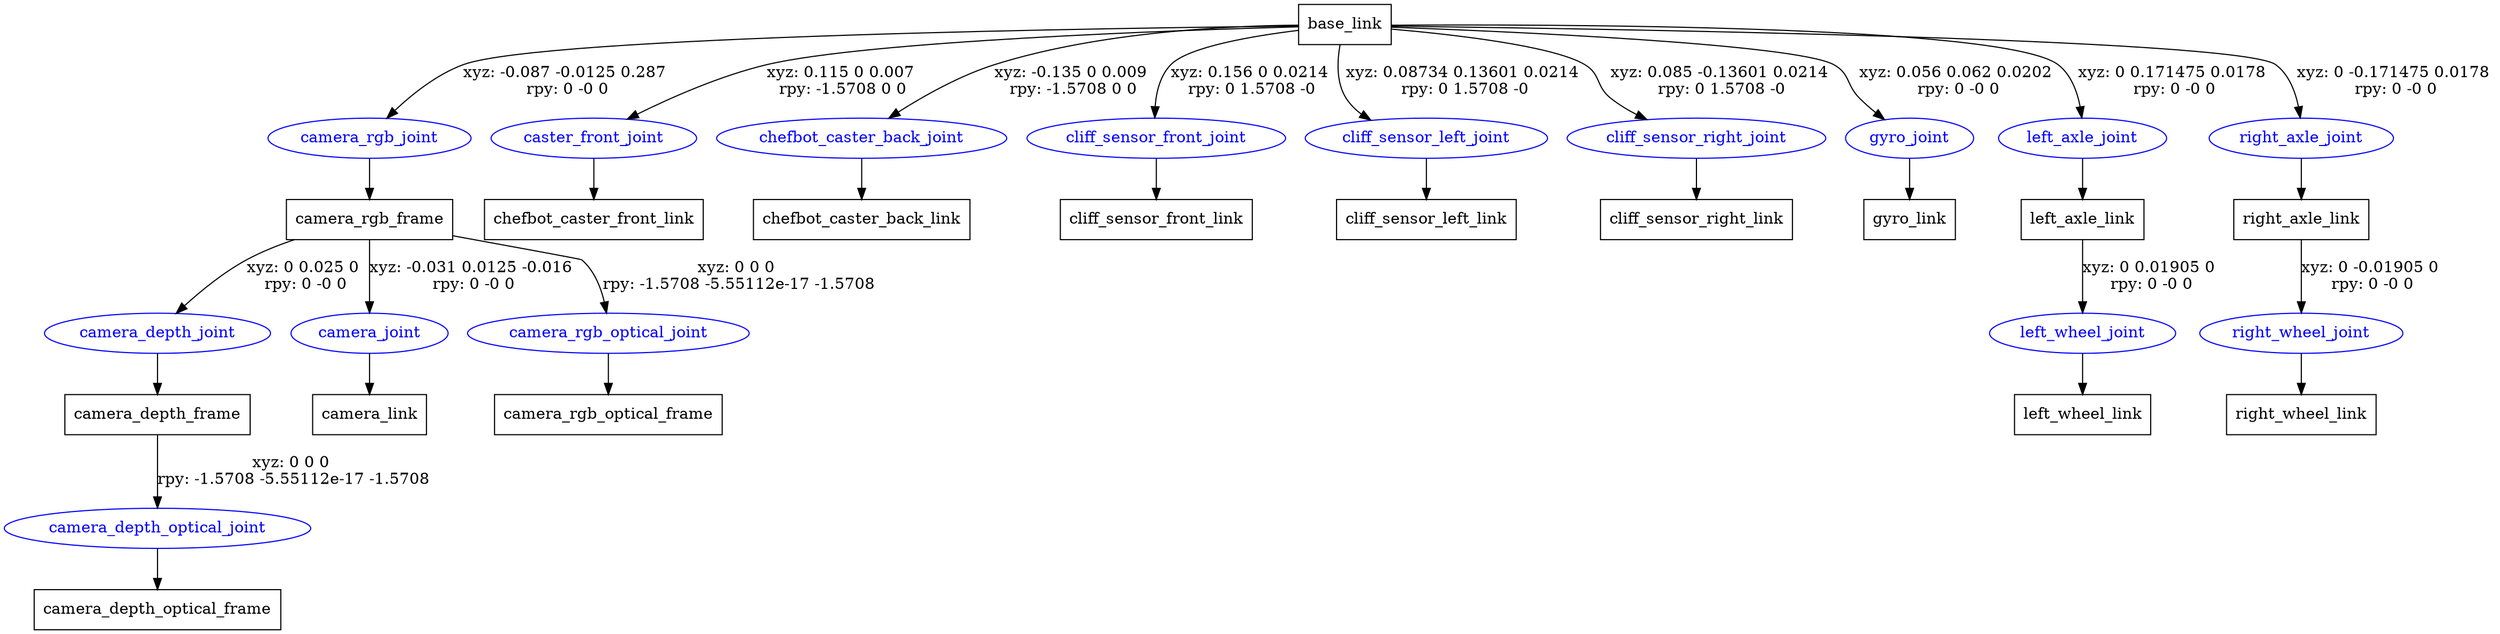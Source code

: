 digraph G {
node [shape=box];
"base_link" [label="base_link"];
"camera_rgb_frame" [label="camera_rgb_frame"];
"camera_depth_frame" [label="camera_depth_frame"];
"camera_depth_optical_frame" [label="camera_depth_optical_frame"];
"camera_link" [label="camera_link"];
"camera_rgb_optical_frame" [label="camera_rgb_optical_frame"];
"chefbot_caster_front_link" [label="chefbot_caster_front_link"];
"chefbot_caster_back_link" [label="chefbot_caster_back_link"];
"cliff_sensor_front_link" [label="cliff_sensor_front_link"];
"cliff_sensor_left_link" [label="cliff_sensor_left_link"];
"cliff_sensor_right_link" [label="cliff_sensor_right_link"];
"gyro_link" [label="gyro_link"];
"left_axle_link" [label="left_axle_link"];
"left_wheel_link" [label="left_wheel_link"];
"right_axle_link" [label="right_axle_link"];
"right_wheel_link" [label="right_wheel_link"];
node [shape=ellipse, color=blue, fontcolor=blue];
"base_link" -> "camera_rgb_joint" [label="xyz: -0.087 -0.0125 0.287 \nrpy: 0 -0 0"]
"camera_rgb_joint" -> "camera_rgb_frame"
"camera_rgb_frame" -> "camera_depth_joint" [label="xyz: 0 0.025 0 \nrpy: 0 -0 0"]
"camera_depth_joint" -> "camera_depth_frame"
"camera_depth_frame" -> "camera_depth_optical_joint" [label="xyz: 0 0 0 \nrpy: -1.5708 -5.55112e-17 -1.5708"]
"camera_depth_optical_joint" -> "camera_depth_optical_frame"
"camera_rgb_frame" -> "camera_joint" [label="xyz: -0.031 0.0125 -0.016 \nrpy: 0 -0 0"]
"camera_joint" -> "camera_link"
"camera_rgb_frame" -> "camera_rgb_optical_joint" [label="xyz: 0 0 0 \nrpy: -1.5708 -5.55112e-17 -1.5708"]
"camera_rgb_optical_joint" -> "camera_rgb_optical_frame"
"base_link" -> "caster_front_joint" [label="xyz: 0.115 0 0.007 \nrpy: -1.5708 0 0"]
"caster_front_joint" -> "chefbot_caster_front_link"
"base_link" -> "chefbot_caster_back_joint" [label="xyz: -0.135 0 0.009 \nrpy: -1.5708 0 0"]
"chefbot_caster_back_joint" -> "chefbot_caster_back_link"
"base_link" -> "cliff_sensor_front_joint" [label="xyz: 0.156 0 0.0214 \nrpy: 0 1.5708 -0"]
"cliff_sensor_front_joint" -> "cliff_sensor_front_link"
"base_link" -> "cliff_sensor_left_joint" [label="xyz: 0.08734 0.13601 0.0214 \nrpy: 0 1.5708 -0"]
"cliff_sensor_left_joint" -> "cliff_sensor_left_link"
"base_link" -> "cliff_sensor_right_joint" [label="xyz: 0.085 -0.13601 0.0214 \nrpy: 0 1.5708 -0"]
"cliff_sensor_right_joint" -> "cliff_sensor_right_link"
"base_link" -> "gyro_joint" [label="xyz: 0.056 0.062 0.0202 \nrpy: 0 -0 0"]
"gyro_joint" -> "gyro_link"
"base_link" -> "left_axle_joint" [label="xyz: 0 0.171475 0.0178 \nrpy: 0 -0 0"]
"left_axle_joint" -> "left_axle_link"
"left_axle_link" -> "left_wheel_joint" [label="xyz: 0 0.01905 0 \nrpy: 0 -0 0"]
"left_wheel_joint" -> "left_wheel_link"
"base_link" -> "right_axle_joint" [label="xyz: 0 -0.171475 0.0178 \nrpy: 0 -0 0"]
"right_axle_joint" -> "right_axle_link"
"right_axle_link" -> "right_wheel_joint" [label="xyz: 0 -0.01905 0 \nrpy: 0 -0 0"]
"right_wheel_joint" -> "right_wheel_link"
}
